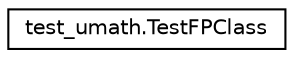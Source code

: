 digraph "Graphical Class Hierarchy"
{
 // LATEX_PDF_SIZE
  edge [fontname="Helvetica",fontsize="10",labelfontname="Helvetica",labelfontsize="10"];
  node [fontname="Helvetica",fontsize="10",shape=record];
  rankdir="LR";
  Node0 [label="test_umath.TestFPClass",height=0.2,width=0.4,color="black", fillcolor="white", style="filled",URL="$classtest__umath_1_1TestFPClass.html",tooltip=" "];
}
